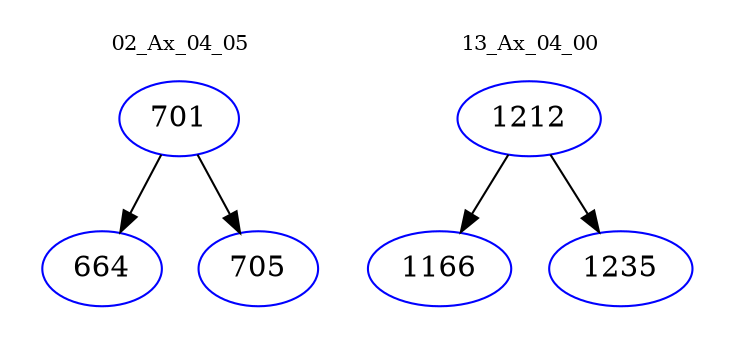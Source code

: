 digraph{
subgraph cluster_0 {
color = white
label = "02_Ax_04_05";
fontsize=10;
T0_701 [label="701", color="blue"]
T0_701 -> T0_664 [color="black"]
T0_664 [label="664", color="blue"]
T0_701 -> T0_705 [color="black"]
T0_705 [label="705", color="blue"]
}
subgraph cluster_1 {
color = white
label = "13_Ax_04_00";
fontsize=10;
T1_1212 [label="1212", color="blue"]
T1_1212 -> T1_1166 [color="black"]
T1_1166 [label="1166", color="blue"]
T1_1212 -> T1_1235 [color="black"]
T1_1235 [label="1235", color="blue"]
}
}

